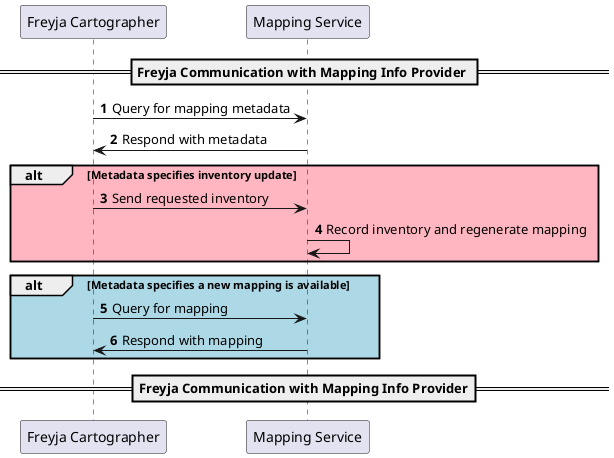 @startuml
participant "Freyja Cartographer"
participant "Mapping Service"
autonumber

== Freyja Communication with Mapping Info Provider ==


"Freyja Cartographer"->"Mapping Service": Query for mapping metadata
"Mapping Service"->"Freyja Cartographer": Respond with metadata

alt #LightPink Metadata specifies inventory update
    "Freyja Cartographer"->"Mapping Service": Send requested inventory
    "Mapping Service"->"Mapping Service": Record inventory and regenerate mapping
end

alt #LightBlue Metadata specifies a new mapping is available
    "Freyja Cartographer"->"Mapping Service": Query for mapping
    "Mapping Service"->"Freyja Cartographer" : Respond with mapping
end

== Freyja Communication with Mapping Info Provider==
@enduml

